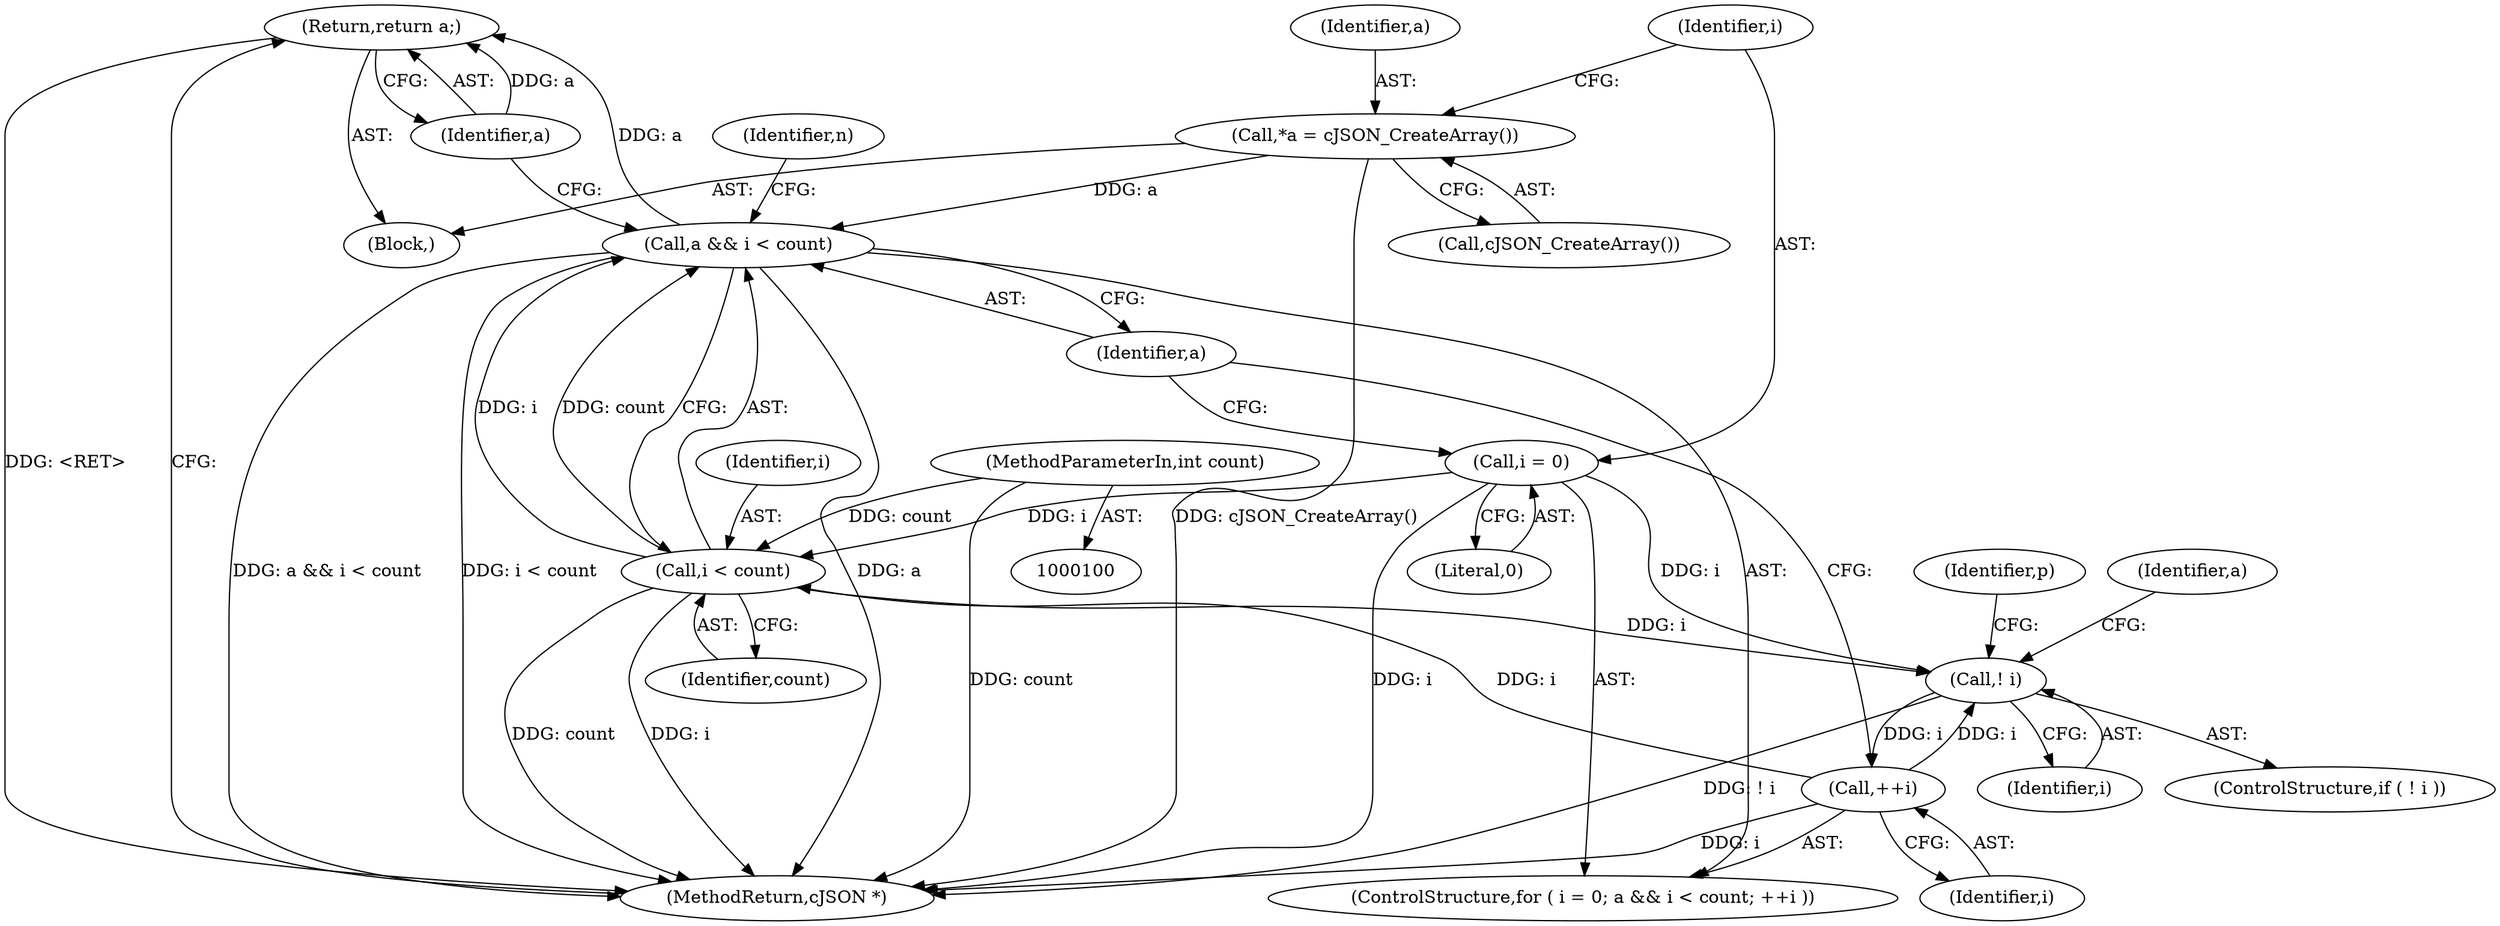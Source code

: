digraph "1_iperf_91f2fa59e8ed80dfbf400add0164ee0e508e412a_7@pointer" {
"1000150" [label="(Return,return a;)"];
"1000151" [label="(Identifier,a)"];
"1000121" [label="(Call,a && i < count)"];
"1000114" [label="(Call,*a = cJSON_CreateArray())"];
"1000123" [label="(Call,i < count)"];
"1000126" [label="(Call,++i)"];
"1000136" [label="(Call,! i)"];
"1000118" [label="(Call,i = 0)"];
"1000102" [label="(MethodParameterIn,int count)"];
"1000125" [label="(Identifier,count)"];
"1000137" [label="(Identifier,i)"];
"1000122" [label="(Identifier,a)"];
"1000123" [label="(Call,i < count)"];
"1000127" [label="(Identifier,i)"];
"1000150" [label="(Return,return a;)"];
"1000136" [label="(Call,! i)"];
"1000114" [label="(Call,*a = cJSON_CreateArray())"];
"1000145" [label="(Identifier,p)"];
"1000152" [label="(MethodReturn,cJSON *)"];
"1000151" [label="(Identifier,a)"];
"1000103" [label="(Block,)"];
"1000126" [label="(Call,++i)"];
"1000119" [label="(Identifier,i)"];
"1000124" [label="(Identifier,i)"];
"1000117" [label="(ControlStructure,for ( i = 0; a && i < count; ++i ))"];
"1000130" [label="(Identifier,n)"];
"1000120" [label="(Literal,0)"];
"1000140" [label="(Identifier,a)"];
"1000121" [label="(Call,a && i < count)"];
"1000115" [label="(Identifier,a)"];
"1000116" [label="(Call,cJSON_CreateArray())"];
"1000102" [label="(MethodParameterIn,int count)"];
"1000118" [label="(Call,i = 0)"];
"1000135" [label="(ControlStructure,if ( ! i ))"];
"1000150" -> "1000103"  [label="AST: "];
"1000150" -> "1000151"  [label="CFG: "];
"1000151" -> "1000150"  [label="AST: "];
"1000152" -> "1000150"  [label="CFG: "];
"1000150" -> "1000152"  [label="DDG: <RET>"];
"1000151" -> "1000150"  [label="DDG: a"];
"1000121" -> "1000150"  [label="DDG: a"];
"1000151" -> "1000121"  [label="CFG: "];
"1000121" -> "1000117"  [label="AST: "];
"1000121" -> "1000122"  [label="CFG: "];
"1000121" -> "1000123"  [label="CFG: "];
"1000122" -> "1000121"  [label="AST: "];
"1000123" -> "1000121"  [label="AST: "];
"1000130" -> "1000121"  [label="CFG: "];
"1000121" -> "1000152"  [label="DDG: a && i < count"];
"1000121" -> "1000152"  [label="DDG: i < count"];
"1000121" -> "1000152"  [label="DDG: a"];
"1000114" -> "1000121"  [label="DDG: a"];
"1000123" -> "1000121"  [label="DDG: i"];
"1000123" -> "1000121"  [label="DDG: count"];
"1000114" -> "1000103"  [label="AST: "];
"1000114" -> "1000116"  [label="CFG: "];
"1000115" -> "1000114"  [label="AST: "];
"1000116" -> "1000114"  [label="AST: "];
"1000119" -> "1000114"  [label="CFG: "];
"1000114" -> "1000152"  [label="DDG: cJSON_CreateArray()"];
"1000123" -> "1000125"  [label="CFG: "];
"1000124" -> "1000123"  [label="AST: "];
"1000125" -> "1000123"  [label="AST: "];
"1000123" -> "1000152"  [label="DDG: count"];
"1000123" -> "1000152"  [label="DDG: i"];
"1000126" -> "1000123"  [label="DDG: i"];
"1000118" -> "1000123"  [label="DDG: i"];
"1000102" -> "1000123"  [label="DDG: count"];
"1000123" -> "1000136"  [label="DDG: i"];
"1000126" -> "1000117"  [label="AST: "];
"1000126" -> "1000127"  [label="CFG: "];
"1000127" -> "1000126"  [label="AST: "];
"1000122" -> "1000126"  [label="CFG: "];
"1000126" -> "1000152"  [label="DDG: i"];
"1000136" -> "1000126"  [label="DDG: i"];
"1000126" -> "1000136"  [label="DDG: i"];
"1000136" -> "1000135"  [label="AST: "];
"1000136" -> "1000137"  [label="CFG: "];
"1000137" -> "1000136"  [label="AST: "];
"1000140" -> "1000136"  [label="CFG: "];
"1000145" -> "1000136"  [label="CFG: "];
"1000136" -> "1000152"  [label="DDG: ! i"];
"1000118" -> "1000136"  [label="DDG: i"];
"1000118" -> "1000117"  [label="AST: "];
"1000118" -> "1000120"  [label="CFG: "];
"1000119" -> "1000118"  [label="AST: "];
"1000120" -> "1000118"  [label="AST: "];
"1000122" -> "1000118"  [label="CFG: "];
"1000118" -> "1000152"  [label="DDG: i"];
"1000102" -> "1000100"  [label="AST: "];
"1000102" -> "1000152"  [label="DDG: count"];
}
